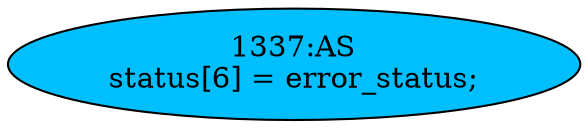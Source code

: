 strict digraph "" {
	node [label="\N"];
	"1337:AS"	 [ast="<pyverilog.vparser.ast.Assign object at 0x7fd773261910>",
		def_var="['status']",
		fillcolor=deepskyblue,
		label="1337:AS
status[6] = error_status;",
		statements="[]",
		style=filled,
		typ=Assign,
		use_var="['error_status']"];
}
